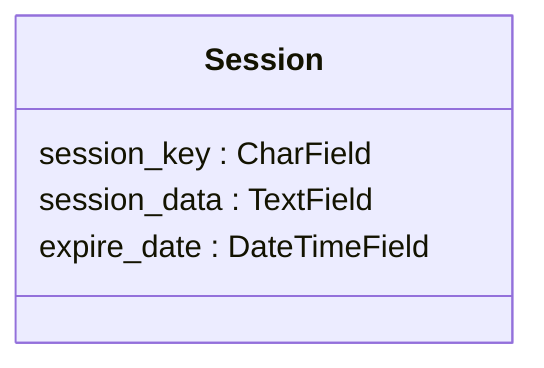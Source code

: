 classDiagram
    class Session {
        session_key : CharField
        session_data : TextField
        expire_date : DateTimeField
    }